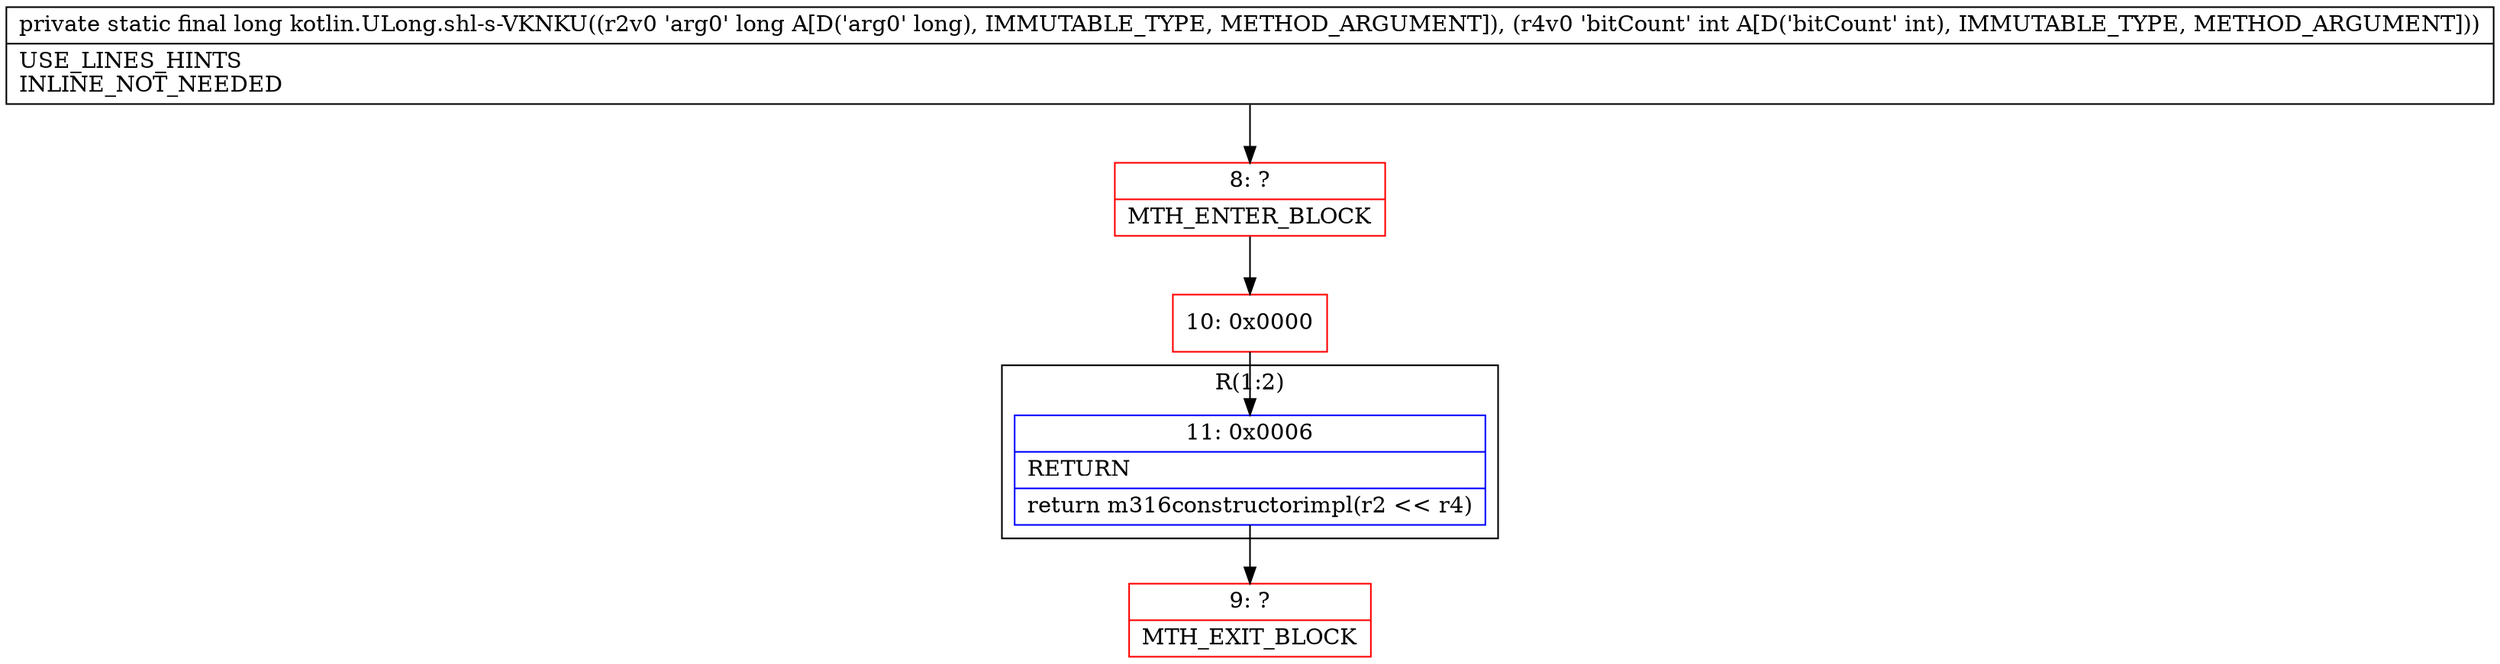 digraph "CFG forkotlin.ULong.shl\-s\-VKNKU(JI)J" {
subgraph cluster_Region_375781348 {
label = "R(1:2)";
node [shape=record,color=blue];
Node_11 [shape=record,label="{11\:\ 0x0006|RETURN\l|return m316constructorimpl(r2 \<\< r4)\l}"];
}
Node_8 [shape=record,color=red,label="{8\:\ ?|MTH_ENTER_BLOCK\l}"];
Node_10 [shape=record,color=red,label="{10\:\ 0x0000}"];
Node_9 [shape=record,color=red,label="{9\:\ ?|MTH_EXIT_BLOCK\l}"];
MethodNode[shape=record,label="{private static final long kotlin.ULong.shl\-s\-VKNKU((r2v0 'arg0' long A[D('arg0' long), IMMUTABLE_TYPE, METHOD_ARGUMENT]), (r4v0 'bitCount' int A[D('bitCount' int), IMMUTABLE_TYPE, METHOD_ARGUMENT]))  | USE_LINES_HINTS\lINLINE_NOT_NEEDED\l}"];
MethodNode -> Node_8;Node_11 -> Node_9;
Node_8 -> Node_10;
Node_10 -> Node_11;
}


